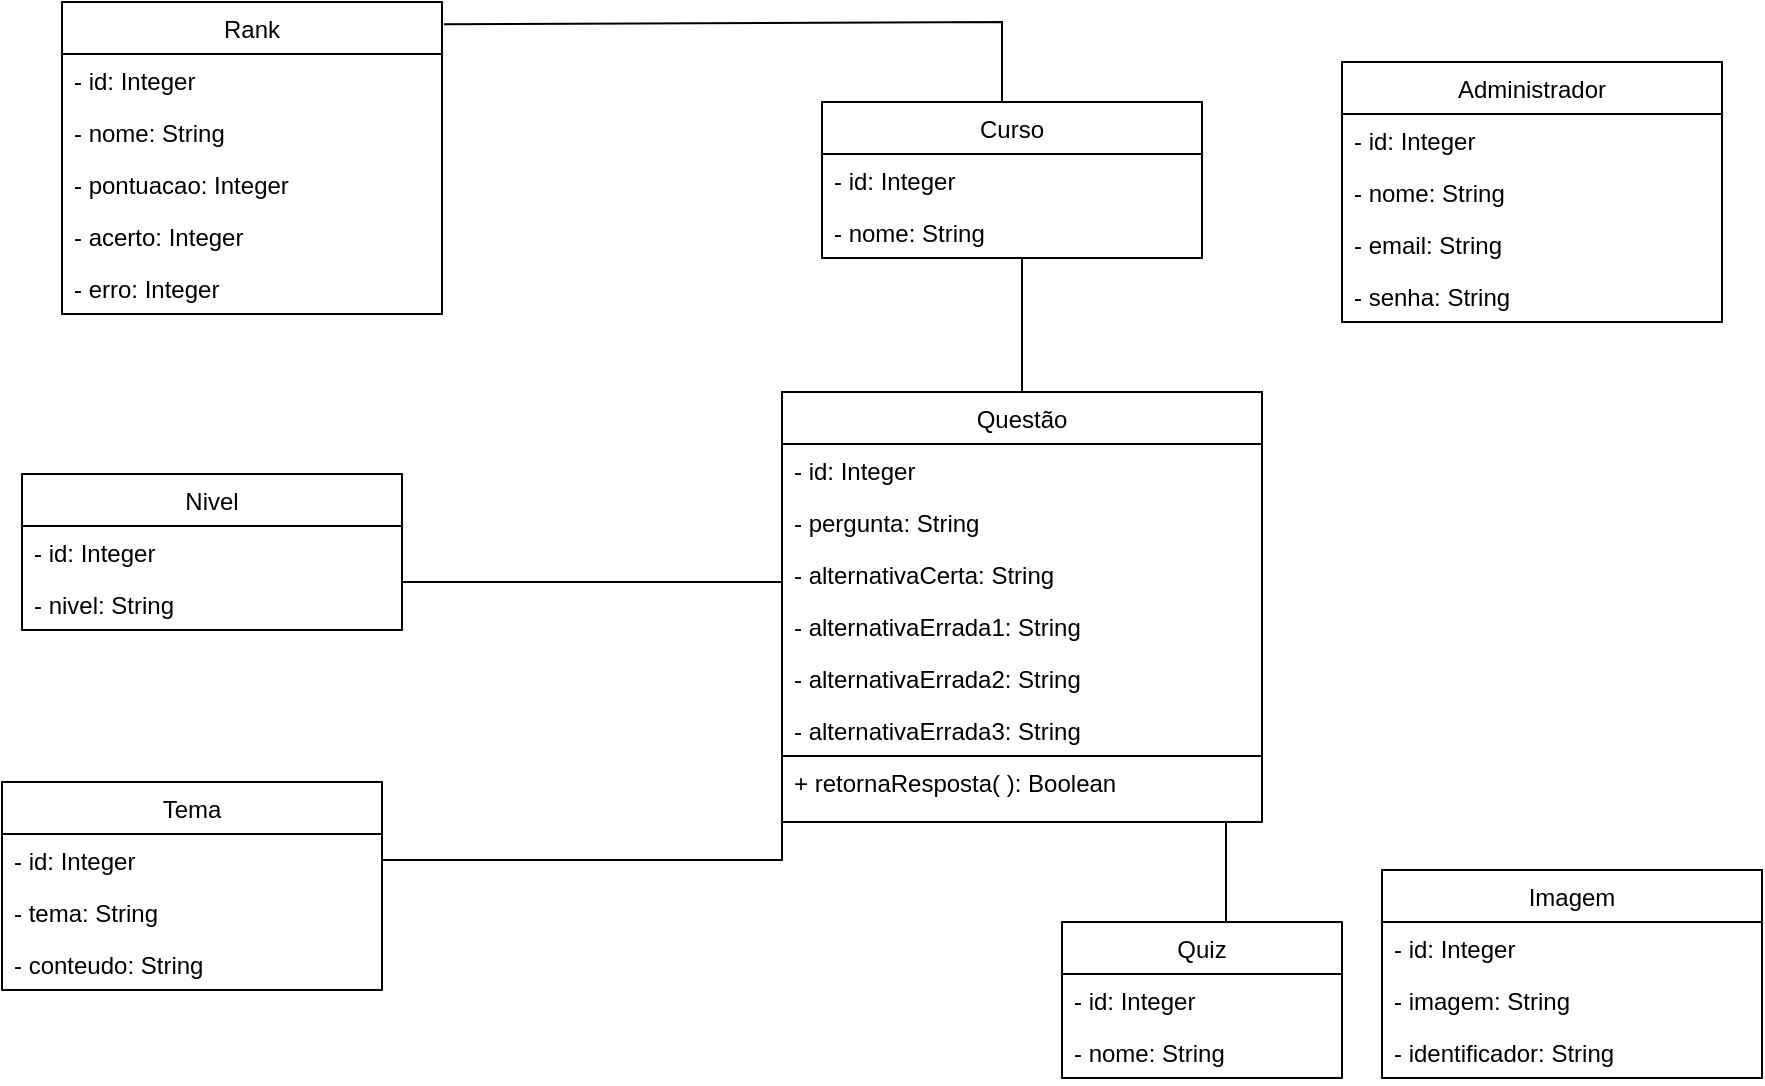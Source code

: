 <mxfile version="20.5.3" type="device"><diagram id="tb8F1DeXB3z6heXcr4h1" name="Page-1"><mxGraphModel dx="1348" dy="1571" grid="1" gridSize="10" guides="1" tooltips="1" connect="1" arrows="1" fold="1" page="1" pageScale="1" pageWidth="1169" pageHeight="827" background="none" math="0" shadow="0"><root><mxCell id="0"/><mxCell id="1" parent="0"/><mxCell id="cw49vHP8q00efaGpzo2j-18" value="Quiz" style="swimlane;fontStyle=0;childLayout=stackLayout;horizontal=1;startSize=26;fillColor=none;horizontalStack=0;resizeParent=1;resizeParentMax=0;resizeLast=0;collapsible=1;marginBottom=0;" parent="1" vertex="1"><mxGeometry x="790" y="290" width="140" height="78" as="geometry"/></mxCell><mxCell id="pwhV0EYh7OpuFYzi7ieX-86" value="- id: Integer" style="text;strokeColor=none;fillColor=none;align=left;verticalAlign=top;spacingLeft=4;spacingRight=4;overflow=hidden;rotatable=0;points=[[0,0.5],[1,0.5]];portConstraint=eastwest;" parent="cw49vHP8q00efaGpzo2j-18" vertex="1"><mxGeometry y="26" width="140" height="26" as="geometry"/></mxCell><mxCell id="cw49vHP8q00efaGpzo2j-19" value="- nome: String" style="text;strokeColor=none;fillColor=none;align=left;verticalAlign=top;spacingLeft=4;spacingRight=4;overflow=hidden;rotatable=0;points=[[0,0.5],[1,0.5]];portConstraint=eastwest;" parent="cw49vHP8q00efaGpzo2j-18" vertex="1"><mxGeometry y="52" width="140" height="26" as="geometry"/></mxCell><mxCell id="cw49vHP8q00efaGpzo2j-22" value="Questão" style="swimlane;fontStyle=0;childLayout=stackLayout;horizontal=1;startSize=26;fillColor=none;horizontalStack=0;resizeParent=1;resizeParentMax=0;resizeLast=0;collapsible=1;marginBottom=0;" parent="1" vertex="1"><mxGeometry x="650" y="25" width="240" height="182" as="geometry"/></mxCell><mxCell id="pwhV0EYh7OpuFYzi7ieX-107" value="- id: Integer" style="text;strokeColor=none;fillColor=none;align=left;verticalAlign=top;spacingLeft=4;spacingRight=4;overflow=hidden;rotatable=0;points=[[0,0.5],[1,0.5]];portConstraint=eastwest;" parent="cw49vHP8q00efaGpzo2j-22" vertex="1"><mxGeometry y="26" width="240" height="26" as="geometry"/></mxCell><mxCell id="cw49vHP8q00efaGpzo2j-33" value="- pergunta: String" style="text;strokeColor=none;fillColor=none;align=left;verticalAlign=top;spacingLeft=4;spacingRight=4;overflow=hidden;rotatable=0;points=[[0,0.5],[1,0.5]];portConstraint=eastwest;" parent="cw49vHP8q00efaGpzo2j-22" vertex="1"><mxGeometry y="52" width="240" height="26" as="geometry"/></mxCell><mxCell id="cw49vHP8q00efaGpzo2j-40" value="- alternativaCerta: String" style="text;strokeColor=none;fillColor=none;align=left;verticalAlign=top;spacingLeft=4;spacingRight=4;overflow=hidden;rotatable=0;points=[[0,0.5],[1,0.5]];portConstraint=eastwest;" parent="cw49vHP8q00efaGpzo2j-22" vertex="1"><mxGeometry y="78" width="240" height="26" as="geometry"/></mxCell><mxCell id="cw49vHP8q00efaGpzo2j-41" value="- alternativaErrada1: String" style="text;strokeColor=none;fillColor=none;align=left;verticalAlign=top;spacingLeft=4;spacingRight=4;overflow=hidden;rotatable=0;points=[[0,0.5],[1,0.5]];portConstraint=eastwest;" parent="cw49vHP8q00efaGpzo2j-22" vertex="1"><mxGeometry y="104" width="240" height="26" as="geometry"/></mxCell><mxCell id="to6CYOBXJEX5i65Yxxby-4" value="- alternativaErrada2: String" style="text;strokeColor=none;fillColor=none;align=left;verticalAlign=top;spacingLeft=4;spacingRight=4;overflow=hidden;rotatable=0;points=[[0,0.5],[1,0.5]];portConstraint=eastwest;" parent="cw49vHP8q00efaGpzo2j-22" vertex="1"><mxGeometry y="130" width="240" height="26" as="geometry"/></mxCell><mxCell id="to6CYOBXJEX5i65Yxxby-5" value="- alternativaErrada3: String" style="text;strokeColor=none;fillColor=none;align=left;verticalAlign=top;spacingLeft=4;spacingRight=4;overflow=hidden;rotatable=0;points=[[0,0.5],[1,0.5]];portConstraint=eastwest;" parent="cw49vHP8q00efaGpzo2j-22" vertex="1"><mxGeometry y="156" width="240" height="26" as="geometry"/></mxCell><mxCell id="pwhV0EYh7OpuFYzi7ieX-5" value="Curso" style="swimlane;fontStyle=0;childLayout=stackLayout;horizontal=1;startSize=26;fillColor=none;horizontalStack=0;resizeParent=1;resizeParentMax=0;resizeLast=0;collapsible=1;marginBottom=0;" parent="1" vertex="1"><mxGeometry x="670" y="-120" width="190" height="78" as="geometry"/></mxCell><mxCell id="pwhV0EYh7OpuFYzi7ieX-115" value="- id: Integer" style="text;strokeColor=none;fillColor=none;align=left;verticalAlign=top;spacingLeft=4;spacingRight=4;overflow=hidden;rotatable=0;points=[[0,0.5],[1,0.5]];portConstraint=eastwest;" parent="pwhV0EYh7OpuFYzi7ieX-5" vertex="1"><mxGeometry y="26" width="190" height="26" as="geometry"/></mxCell><mxCell id="pwhV0EYh7OpuFYzi7ieX-7" value="- nome: String" style="text;strokeColor=none;fillColor=none;align=left;verticalAlign=top;spacingLeft=4;spacingRight=4;overflow=hidden;rotatable=0;points=[[0,0.5],[1,0.5]];portConstraint=eastwest;" parent="pwhV0EYh7OpuFYzi7ieX-5" vertex="1"><mxGeometry y="52" width="190" height="26" as="geometry"/></mxCell><mxCell id="pwhV0EYh7OpuFYzi7ieX-15" value="Rank" style="swimlane;fontStyle=0;childLayout=stackLayout;horizontal=1;startSize=26;fillColor=none;horizontalStack=0;resizeParent=1;resizeParentMax=0;resizeLast=0;collapsible=1;marginBottom=0;" parent="1" vertex="1"><mxGeometry x="290" y="-170" width="190" height="156" as="geometry"/></mxCell><mxCell id="pwhV0EYh7OpuFYzi7ieX-16" value="- id: Integer" style="text;strokeColor=none;fillColor=none;align=left;verticalAlign=top;spacingLeft=4;spacingRight=4;overflow=hidden;rotatable=0;points=[[0,0.5],[1,0.5]];portConstraint=eastwest;" parent="pwhV0EYh7OpuFYzi7ieX-15" vertex="1"><mxGeometry y="26" width="190" height="26" as="geometry"/></mxCell><mxCell id="pwhV0EYh7OpuFYzi7ieX-17" value="- nome: String" style="text;strokeColor=none;fillColor=none;align=left;verticalAlign=top;spacingLeft=4;spacingRight=4;overflow=hidden;rotatable=0;points=[[0,0.5],[1,0.5]];portConstraint=eastwest;" parent="pwhV0EYh7OpuFYzi7ieX-15" vertex="1"><mxGeometry y="52" width="190" height="26" as="geometry"/></mxCell><mxCell id="pwhV0EYh7OpuFYzi7ieX-18" value="- pontuacao: Integer" style="text;strokeColor=none;fillColor=none;align=left;verticalAlign=top;spacingLeft=4;spacingRight=4;overflow=hidden;rotatable=0;points=[[0,0.5],[1,0.5]];portConstraint=eastwest;" parent="pwhV0EYh7OpuFYzi7ieX-15" vertex="1"><mxGeometry y="78" width="190" height="26" as="geometry"/></mxCell><mxCell id="to6CYOBXJEX5i65Yxxby-1" value="- acerto: Integer" style="text;strokeColor=none;fillColor=none;align=left;verticalAlign=top;spacingLeft=4;spacingRight=4;overflow=hidden;rotatable=0;points=[[0,0.5],[1,0.5]];portConstraint=eastwest;" parent="pwhV0EYh7OpuFYzi7ieX-15" vertex="1"><mxGeometry y="104" width="190" height="26" as="geometry"/></mxCell><mxCell id="to6CYOBXJEX5i65Yxxby-2" value="- erro: Integer" style="text;strokeColor=none;fillColor=none;align=left;verticalAlign=top;spacingLeft=4;spacingRight=4;overflow=hidden;rotatable=0;points=[[0,0.5],[1,0.5]];portConstraint=eastwest;" parent="pwhV0EYh7OpuFYzi7ieX-15" vertex="1"><mxGeometry y="130" width="190" height="26" as="geometry"/></mxCell><mxCell id="pwhV0EYh7OpuFYzi7ieX-25" value="" style="endArrow=none;html=1;rounded=0;exitX=1.005;exitY=0.071;exitDx=0;exitDy=0;exitPerimeter=0;" parent="1" source="pwhV0EYh7OpuFYzi7ieX-15" edge="1"><mxGeometry width="50" height="50" relative="1" as="geometry"><mxPoint x="480" y="-110" as="sourcePoint"/><mxPoint x="760" y="-120" as="targetPoint"/><Array as="points"><mxPoint x="760" y="-160"/></Array></mxGeometry></mxCell><mxCell id="pwhV0EYh7OpuFYzi7ieX-36" value="Tema" style="swimlane;fontStyle=0;childLayout=stackLayout;horizontal=1;startSize=26;fillColor=none;horizontalStack=0;resizeParent=1;resizeParentMax=0;resizeLast=0;collapsible=1;marginBottom=0;" parent="1" vertex="1"><mxGeometry x="260" y="220" width="190" height="104" as="geometry"/></mxCell><mxCell id="pwhV0EYh7OpuFYzi7ieX-37" value="- id: Integer&#10;" style="text;strokeColor=none;fillColor=none;align=left;verticalAlign=top;spacingLeft=4;spacingRight=4;overflow=hidden;rotatable=0;points=[[0,0.5],[1,0.5]];portConstraint=eastwest;" parent="pwhV0EYh7OpuFYzi7ieX-36" vertex="1"><mxGeometry y="26" width="190" height="26" as="geometry"/></mxCell><mxCell id="pwhV0EYh7OpuFYzi7ieX-38" value="- tema: String" style="text;strokeColor=none;fillColor=none;align=left;verticalAlign=top;spacingLeft=4;spacingRight=4;overflow=hidden;rotatable=0;points=[[0,0.5],[1,0.5]];portConstraint=eastwest;" parent="pwhV0EYh7OpuFYzi7ieX-36" vertex="1"><mxGeometry y="52" width="190" height="26" as="geometry"/></mxCell><mxCell id="to6CYOBXJEX5i65Yxxby-10" value="- conteudo: String" style="text;strokeColor=none;fillColor=none;align=left;verticalAlign=top;spacingLeft=4;spacingRight=4;overflow=hidden;rotatable=0;points=[[0,0.5],[1,0.5]];portConstraint=eastwest;" parent="pwhV0EYh7OpuFYzi7ieX-36" vertex="1"><mxGeometry y="78" width="190" height="26" as="geometry"/></mxCell><mxCell id="pwhV0EYh7OpuFYzi7ieX-114" value="" style="endArrow=none;html=1;rounded=0;" parent="1" edge="1"><mxGeometry width="50" height="50" relative="1" as="geometry"><mxPoint x="830" y="240" as="sourcePoint"/><mxPoint x="872" y="290" as="targetPoint"/><Array as="points"><mxPoint x="872" y="240"/></Array></mxGeometry></mxCell><mxCell id="pwhV0EYh7OpuFYzi7ieX-129" value="" style="endArrow=none;html=1;rounded=0;" parent="1" edge="1"><mxGeometry width="50" height="50" relative="1" as="geometry"><mxPoint x="460" y="120" as="sourcePoint"/><mxPoint x="650" y="100" as="targetPoint"/><Array as="points"><mxPoint x="650" y="120"/></Array></mxGeometry></mxCell><mxCell id="pwhV0EYh7OpuFYzi7ieX-26" value="Nivel" style="swimlane;fontStyle=0;childLayout=stackLayout;horizontal=1;startSize=26;fillColor=none;horizontalStack=0;resizeParent=1;resizeParentMax=0;resizeLast=0;collapsible=1;marginBottom=0;" parent="1" vertex="1"><mxGeometry x="270" y="66" width="190" height="78" as="geometry"/></mxCell><mxCell id="pwhV0EYh7OpuFYzi7ieX-27" value="- id: Integer " style="text;strokeColor=none;fillColor=none;align=left;verticalAlign=top;spacingLeft=4;spacingRight=4;overflow=hidden;rotatable=0;points=[[0,0.5],[1,0.5]];portConstraint=eastwest;" parent="pwhV0EYh7OpuFYzi7ieX-26" vertex="1"><mxGeometry y="26" width="190" height="26" as="geometry"/></mxCell><mxCell id="pwhV0EYh7OpuFYzi7ieX-28" value="- nivel: String" style="text;strokeColor=none;fillColor=none;align=left;verticalAlign=top;spacingLeft=4;spacingRight=4;overflow=hidden;rotatable=0;points=[[0,0.5],[1,0.5]];portConstraint=eastwest;" parent="pwhV0EYh7OpuFYzi7ieX-26" vertex="1"><mxGeometry y="52" width="190" height="26" as="geometry"/></mxCell><mxCell id="to6CYOBXJEX5i65Yxxby-6" value="" style="rounded=0;whiteSpace=wrap;html=1;fillColor=none;" parent="1" vertex="1"><mxGeometry x="650" y="207" width="240" height="33" as="geometry"/></mxCell><mxCell id="to6CYOBXJEX5i65Yxxby-7" value="+ retornaResposta( ): Boolean" style="text;strokeColor=none;fillColor=none;align=left;verticalAlign=top;spacingLeft=4;spacingRight=4;overflow=hidden;rotatable=0;points=[[0,0.5],[1,0.5]];portConstraint=eastwest;" parent="1" vertex="1"><mxGeometry x="650" y="207" width="240" height="33" as="geometry"/></mxCell><mxCell id="to6CYOBXJEX5i65Yxxby-9" value="" style="endArrow=none;html=1;rounded=0;entryX=1;entryY=0.5;entryDx=0;entryDy=0;" parent="1" target="pwhV0EYh7OpuFYzi7ieX-37" edge="1"><mxGeometry width="50" height="50" relative="1" as="geometry"><mxPoint x="650" y="200" as="sourcePoint"/><mxPoint x="700" y="150" as="targetPoint"/><Array as="points"><mxPoint x="650" y="259"/></Array></mxGeometry></mxCell><mxCell id="to6CYOBXJEX5i65Yxxby-11" value="" style="endArrow=none;html=1;rounded=0;" parent="1" source="cw49vHP8q00efaGpzo2j-22" edge="1"><mxGeometry width="50" height="50" relative="1" as="geometry"><mxPoint x="720" y="8" as="sourcePoint"/><mxPoint x="770" y="-42" as="targetPoint"/></mxGeometry></mxCell><mxCell id="GLZ-RTJdHXxTV9XDNOvB-4" value="Imagem" style="swimlane;fontStyle=0;childLayout=stackLayout;horizontal=1;startSize=26;fillColor=none;horizontalStack=0;resizeParent=1;resizeParentMax=0;resizeLast=0;collapsible=1;marginBottom=0;" parent="1" vertex="1"><mxGeometry x="950" y="264" width="190" height="104" as="geometry"/></mxCell><mxCell id="GLZ-RTJdHXxTV9XDNOvB-5" value="- id: Integer&#10;" style="text;strokeColor=none;fillColor=none;align=left;verticalAlign=top;spacingLeft=4;spacingRight=4;overflow=hidden;rotatable=0;points=[[0,0.5],[1,0.5]];portConstraint=eastwest;" parent="GLZ-RTJdHXxTV9XDNOvB-4" vertex="1"><mxGeometry y="26" width="190" height="26" as="geometry"/></mxCell><mxCell id="GLZ-RTJdHXxTV9XDNOvB-6" value="- imagem: String" style="text;strokeColor=none;fillColor=none;align=left;verticalAlign=top;spacingLeft=4;spacingRight=4;overflow=hidden;rotatable=0;points=[[0,0.5],[1,0.5]];portConstraint=eastwest;" parent="GLZ-RTJdHXxTV9XDNOvB-4" vertex="1"><mxGeometry y="52" width="190" height="26" as="geometry"/></mxCell><mxCell id="GLZ-RTJdHXxTV9XDNOvB-7" value="- identificador: String" style="text;strokeColor=none;fillColor=none;align=left;verticalAlign=top;spacingLeft=4;spacingRight=4;overflow=hidden;rotatable=0;points=[[0,0.5],[1,0.5]];portConstraint=eastwest;" parent="GLZ-RTJdHXxTV9XDNOvB-4" vertex="1"><mxGeometry y="78" width="190" height="26" as="geometry"/></mxCell><mxCell id="GLZ-RTJdHXxTV9XDNOvB-8" value="Administrador" style="swimlane;fontStyle=0;childLayout=stackLayout;horizontal=1;startSize=26;fillColor=none;horizontalStack=0;resizeParent=1;resizeParentMax=0;resizeLast=0;collapsible=1;marginBottom=0;" parent="1" vertex="1"><mxGeometry x="930" y="-140" width="190" height="130" as="geometry"/></mxCell><mxCell id="GLZ-RTJdHXxTV9XDNOvB-9" value="- id: Integer&#10;" style="text;strokeColor=none;fillColor=none;align=left;verticalAlign=top;spacingLeft=4;spacingRight=4;overflow=hidden;rotatable=0;points=[[0,0.5],[1,0.5]];portConstraint=eastwest;" parent="GLZ-RTJdHXxTV9XDNOvB-8" vertex="1"><mxGeometry y="26" width="190" height="26" as="geometry"/></mxCell><mxCell id="GLZ-RTJdHXxTV9XDNOvB-10" value="- nome: String" style="text;strokeColor=none;fillColor=none;align=left;verticalAlign=top;spacingLeft=4;spacingRight=4;overflow=hidden;rotatable=0;points=[[0,0.5],[1,0.5]];portConstraint=eastwest;" parent="GLZ-RTJdHXxTV9XDNOvB-8" vertex="1"><mxGeometry y="52" width="190" height="26" as="geometry"/></mxCell><mxCell id="GLZ-RTJdHXxTV9XDNOvB-11" value="- email: String" style="text;strokeColor=none;fillColor=none;align=left;verticalAlign=top;spacingLeft=4;spacingRight=4;overflow=hidden;rotatable=0;points=[[0,0.5],[1,0.5]];portConstraint=eastwest;" parent="GLZ-RTJdHXxTV9XDNOvB-8" vertex="1"><mxGeometry y="78" width="190" height="26" as="geometry"/></mxCell><mxCell id="GLZ-RTJdHXxTV9XDNOvB-16" value="- senha: String" style="text;strokeColor=none;fillColor=none;align=left;verticalAlign=top;spacingLeft=4;spacingRight=4;overflow=hidden;rotatable=0;points=[[0,0.5],[1,0.5]];portConstraint=eastwest;" parent="GLZ-RTJdHXxTV9XDNOvB-8" vertex="1"><mxGeometry y="104" width="190" height="26" as="geometry"/></mxCell></root></mxGraphModel></diagram></mxfile>